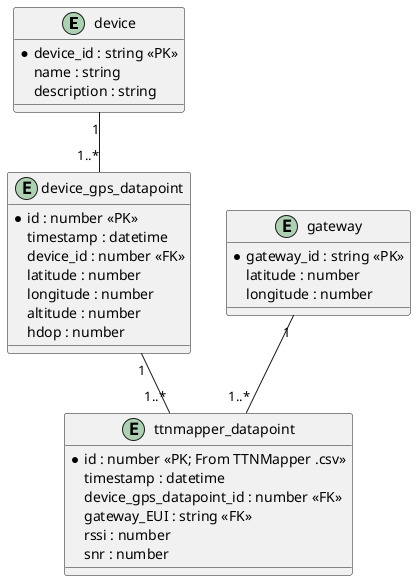 @startuml LoRaWAN DB Schema
entity device {
    *device_id : string <<PK>>
    name : string
    description : string
}

entity gateway {
    *gateway_id : string <<PK>>
    latitude : number
    longitude : number
}

entity device_gps_datapoint {
    *id : number <<PK>>
    timestamp : datetime
    device_id : number <<FK>>
    latitude : number
    longitude : number
    altitude : number
    hdop : number
}

entity ttnmapper_datapoint {
    *id : number <<PK; From TTNMapper .csv>>
    timestamp : datetime
    device_gps_datapoint_id : number <<FK>>
    gateway_EUI : string <<FK>>
    rssi : number
    snr : number
}

gateway "1" -- "1..*" ttnmapper_datapoint
device_gps_datapoint "1" -- "1..*" ttnmapper_datapoint
device "1" -- "1..*" device_gps_datapoint
@enduml